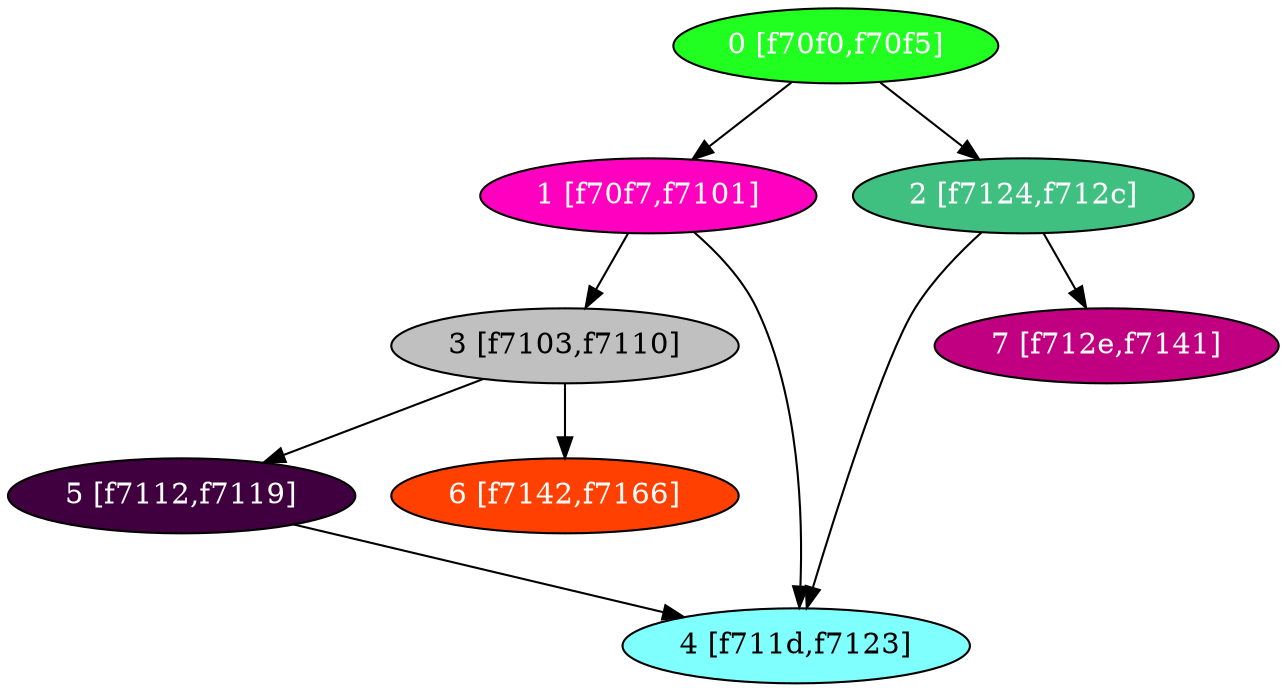 diGraph libnss3{
	libnss3_0  [style=filled fillcolor="#20FF20" fontcolor="#ffffff" shape=oval label="0 [f70f0,f70f5]"]
	libnss3_1  [style=filled fillcolor="#FF00C0" fontcolor="#ffffff" shape=oval label="1 [f70f7,f7101]"]
	libnss3_2  [style=filled fillcolor="#40C080" fontcolor="#ffffff" shape=oval label="2 [f7124,f712c]"]
	libnss3_3  [style=filled fillcolor="#C0C0C0" fontcolor="#000000" shape=oval label="3 [f7103,f7110]"]
	libnss3_4  [style=filled fillcolor="#80FFFF" fontcolor="#000000" shape=oval label="4 [f711d,f7123]"]
	libnss3_5  [style=filled fillcolor="#400040" fontcolor="#ffffff" shape=oval label="5 [f7112,f7119]"]
	libnss3_6  [style=filled fillcolor="#FF4000" fontcolor="#ffffff" shape=oval label="6 [f7142,f7166]"]
	libnss3_7  [style=filled fillcolor="#C00080" fontcolor="#ffffff" shape=oval label="7 [f712e,f7141]"]

	libnss3_0 -> libnss3_1
	libnss3_0 -> libnss3_2
	libnss3_1 -> libnss3_3
	libnss3_1 -> libnss3_4
	libnss3_2 -> libnss3_4
	libnss3_2 -> libnss3_7
	libnss3_3 -> libnss3_5
	libnss3_3 -> libnss3_6
	libnss3_5 -> libnss3_4
}